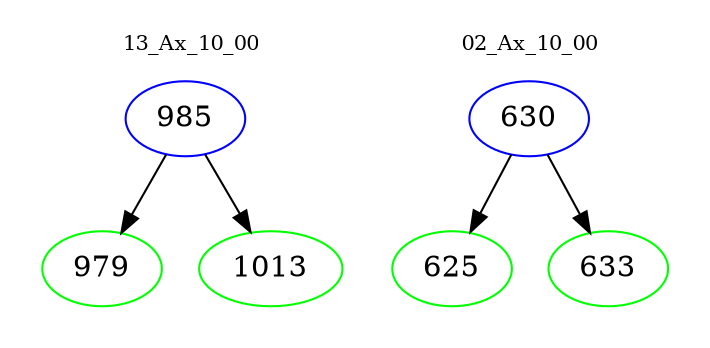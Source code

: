 digraph{
subgraph cluster_0 {
color = white
label = "13_Ax_10_00";
fontsize=10;
T0_985 [label="985", color="blue"]
T0_985 -> T0_979 [color="black"]
T0_979 [label="979", color="green"]
T0_985 -> T0_1013 [color="black"]
T0_1013 [label="1013", color="green"]
}
subgraph cluster_1 {
color = white
label = "02_Ax_10_00";
fontsize=10;
T1_630 [label="630", color="blue"]
T1_630 -> T1_625 [color="black"]
T1_625 [label="625", color="green"]
T1_630 -> T1_633 [color="black"]
T1_633 [label="633", color="green"]
}
}
